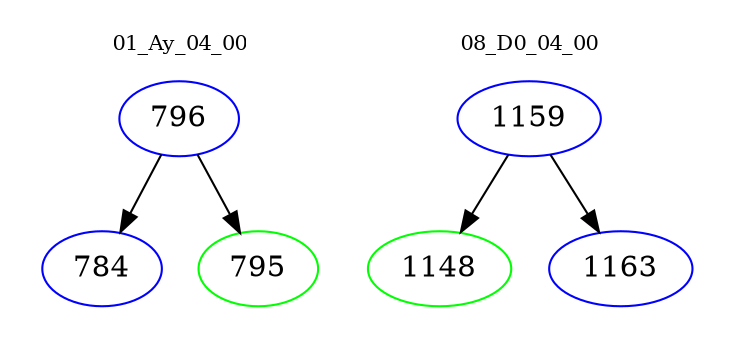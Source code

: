digraph{
subgraph cluster_0 {
color = white
label = "01_Ay_04_00";
fontsize=10;
T0_796 [label="796", color="blue"]
T0_796 -> T0_784 [color="black"]
T0_784 [label="784", color="blue"]
T0_796 -> T0_795 [color="black"]
T0_795 [label="795", color="green"]
}
subgraph cluster_1 {
color = white
label = "08_D0_04_00";
fontsize=10;
T1_1159 [label="1159", color="blue"]
T1_1159 -> T1_1148 [color="black"]
T1_1148 [label="1148", color="green"]
T1_1159 -> T1_1163 [color="black"]
T1_1163 [label="1163", color="blue"]
}
}
